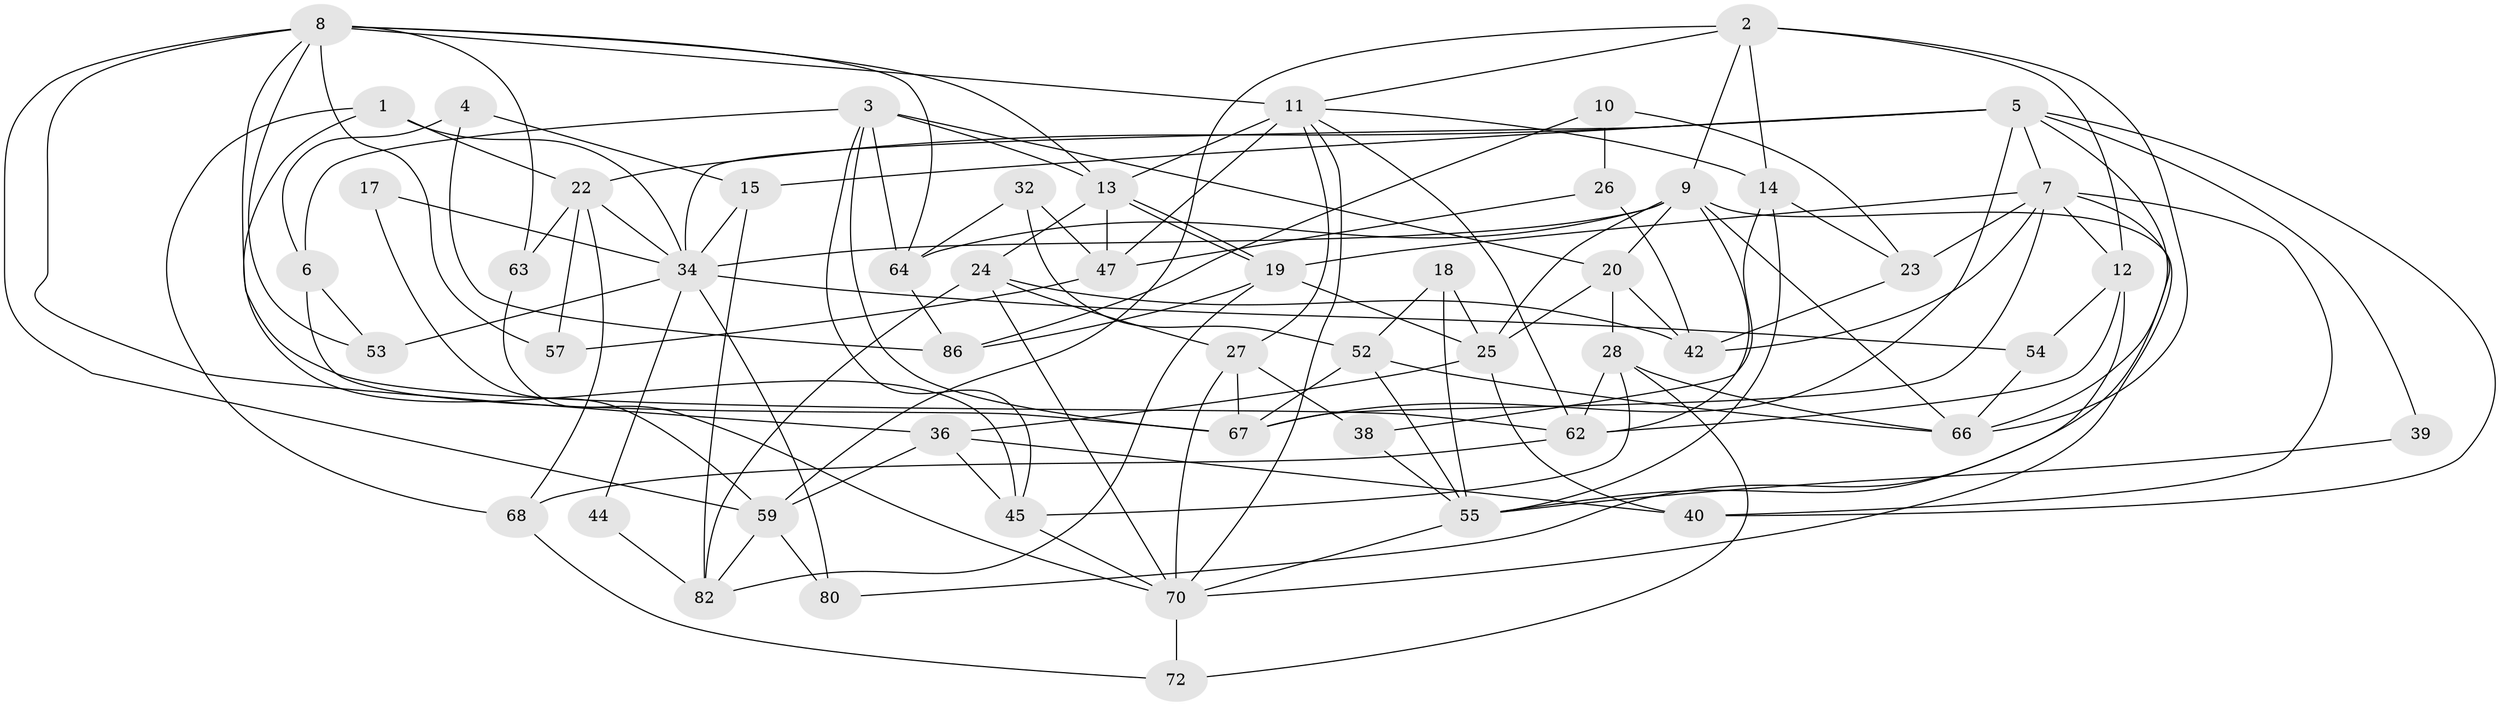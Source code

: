 // Generated by graph-tools (version 1.1) at 2025/52/02/27/25 19:52:01]
// undirected, 53 vertices, 131 edges
graph export_dot {
graph [start="1"]
  node [color=gray90,style=filled];
  1 [super="+21"];
  2 [super="+56"];
  3;
  4;
  5 [super="+30"];
  6 [super="+35"];
  7 [super="+29"];
  8 [super="+73"];
  9 [super="+43"];
  10;
  11 [super="+78"];
  12 [super="+16"];
  13 [super="+49"];
  14 [super="+31"];
  15 [super="+48"];
  17;
  18;
  19;
  20 [super="+51"];
  22 [super="+41"];
  23 [super="+33"];
  24 [super="+65"];
  25 [super="+50"];
  26 [super="+61"];
  27 [super="+37"];
  28 [super="+75"];
  32;
  34 [super="+69"];
  36 [super="+60"];
  38;
  39;
  40 [super="+76"];
  42 [super="+46"];
  44;
  45 [super="+79"];
  47 [super="+58"];
  52 [super="+83"];
  53;
  54;
  55;
  57;
  59 [super="+71"];
  62 [super="+87"];
  63;
  64 [super="+77"];
  66 [super="+84"];
  67 [super="+74"];
  68;
  70 [super="+81"];
  72;
  80;
  82 [super="+85"];
  86;
  1 -- 34;
  1 -- 68;
  1 -- 45;
  1 -- 22;
  2 -- 11;
  2 -- 66;
  2 -- 59;
  2 -- 12;
  2 -- 14;
  2 -- 9;
  3 -- 20;
  3 -- 6;
  3 -- 64;
  3 -- 13;
  3 -- 45;
  3 -- 67;
  4 -- 6;
  4 -- 86;
  4 -- 15;
  5 -- 40;
  5 -- 22;
  5 -- 7;
  5 -- 34;
  5 -- 67;
  5 -- 66;
  5 -- 39;
  5 -- 15;
  6 -- 67;
  6 -- 53;
  7 -- 55;
  7 -- 67;
  7 -- 19;
  7 -- 23;
  7 -- 42;
  7 -- 12;
  7 -- 40;
  8 -- 53;
  8 -- 57;
  8 -- 63;
  8 -- 59;
  8 -- 13;
  8 -- 64;
  8 -- 62;
  8 -- 11;
  8 -- 36;
  9 -- 62;
  9 -- 34;
  9 -- 64;
  9 -- 66;
  9 -- 25;
  9 -- 20;
  9 -- 70;
  10 -- 26;
  10 -- 86;
  10 -- 23;
  11 -- 47 [weight=2];
  11 -- 27;
  11 -- 14;
  11 -- 62;
  11 -- 13;
  11 -- 70;
  12 -- 62;
  12 -- 80;
  12 -- 54;
  13 -- 19;
  13 -- 19;
  13 -- 24;
  13 -- 47;
  14 -- 38;
  14 -- 23 [weight=2];
  14 -- 55;
  15 -- 34;
  15 -- 82;
  17 -- 59;
  17 -- 34;
  18 -- 55;
  18 -- 52;
  18 -- 25;
  19 -- 25;
  19 -- 86;
  19 -- 82;
  20 -- 28;
  20 -- 25;
  20 -- 42;
  22 -- 57;
  22 -- 68;
  22 -- 63;
  22 -- 34;
  23 -- 42;
  24 -- 42;
  24 -- 70;
  24 -- 82;
  24 -- 27;
  25 -- 40;
  25 -- 36;
  26 -- 42 [weight=2];
  26 -- 47 [weight=3];
  27 -- 70;
  27 -- 38;
  27 -- 67 [weight=2];
  28 -- 62 [weight=2];
  28 -- 72;
  28 -- 66;
  28 -- 45;
  32 -- 47;
  32 -- 52;
  32 -- 64;
  34 -- 53 [weight=2];
  34 -- 54;
  34 -- 80;
  34 -- 44;
  36 -- 45 [weight=2];
  36 -- 40;
  36 -- 59;
  38 -- 55;
  39 -- 55;
  44 -- 82;
  45 -- 70;
  47 -- 57;
  52 -- 55;
  52 -- 67;
  52 -- 66;
  54 -- 66;
  55 -- 70;
  59 -- 80;
  59 -- 82;
  62 -- 68;
  63 -- 70;
  64 -- 86;
  68 -- 72;
  70 -- 72;
}
